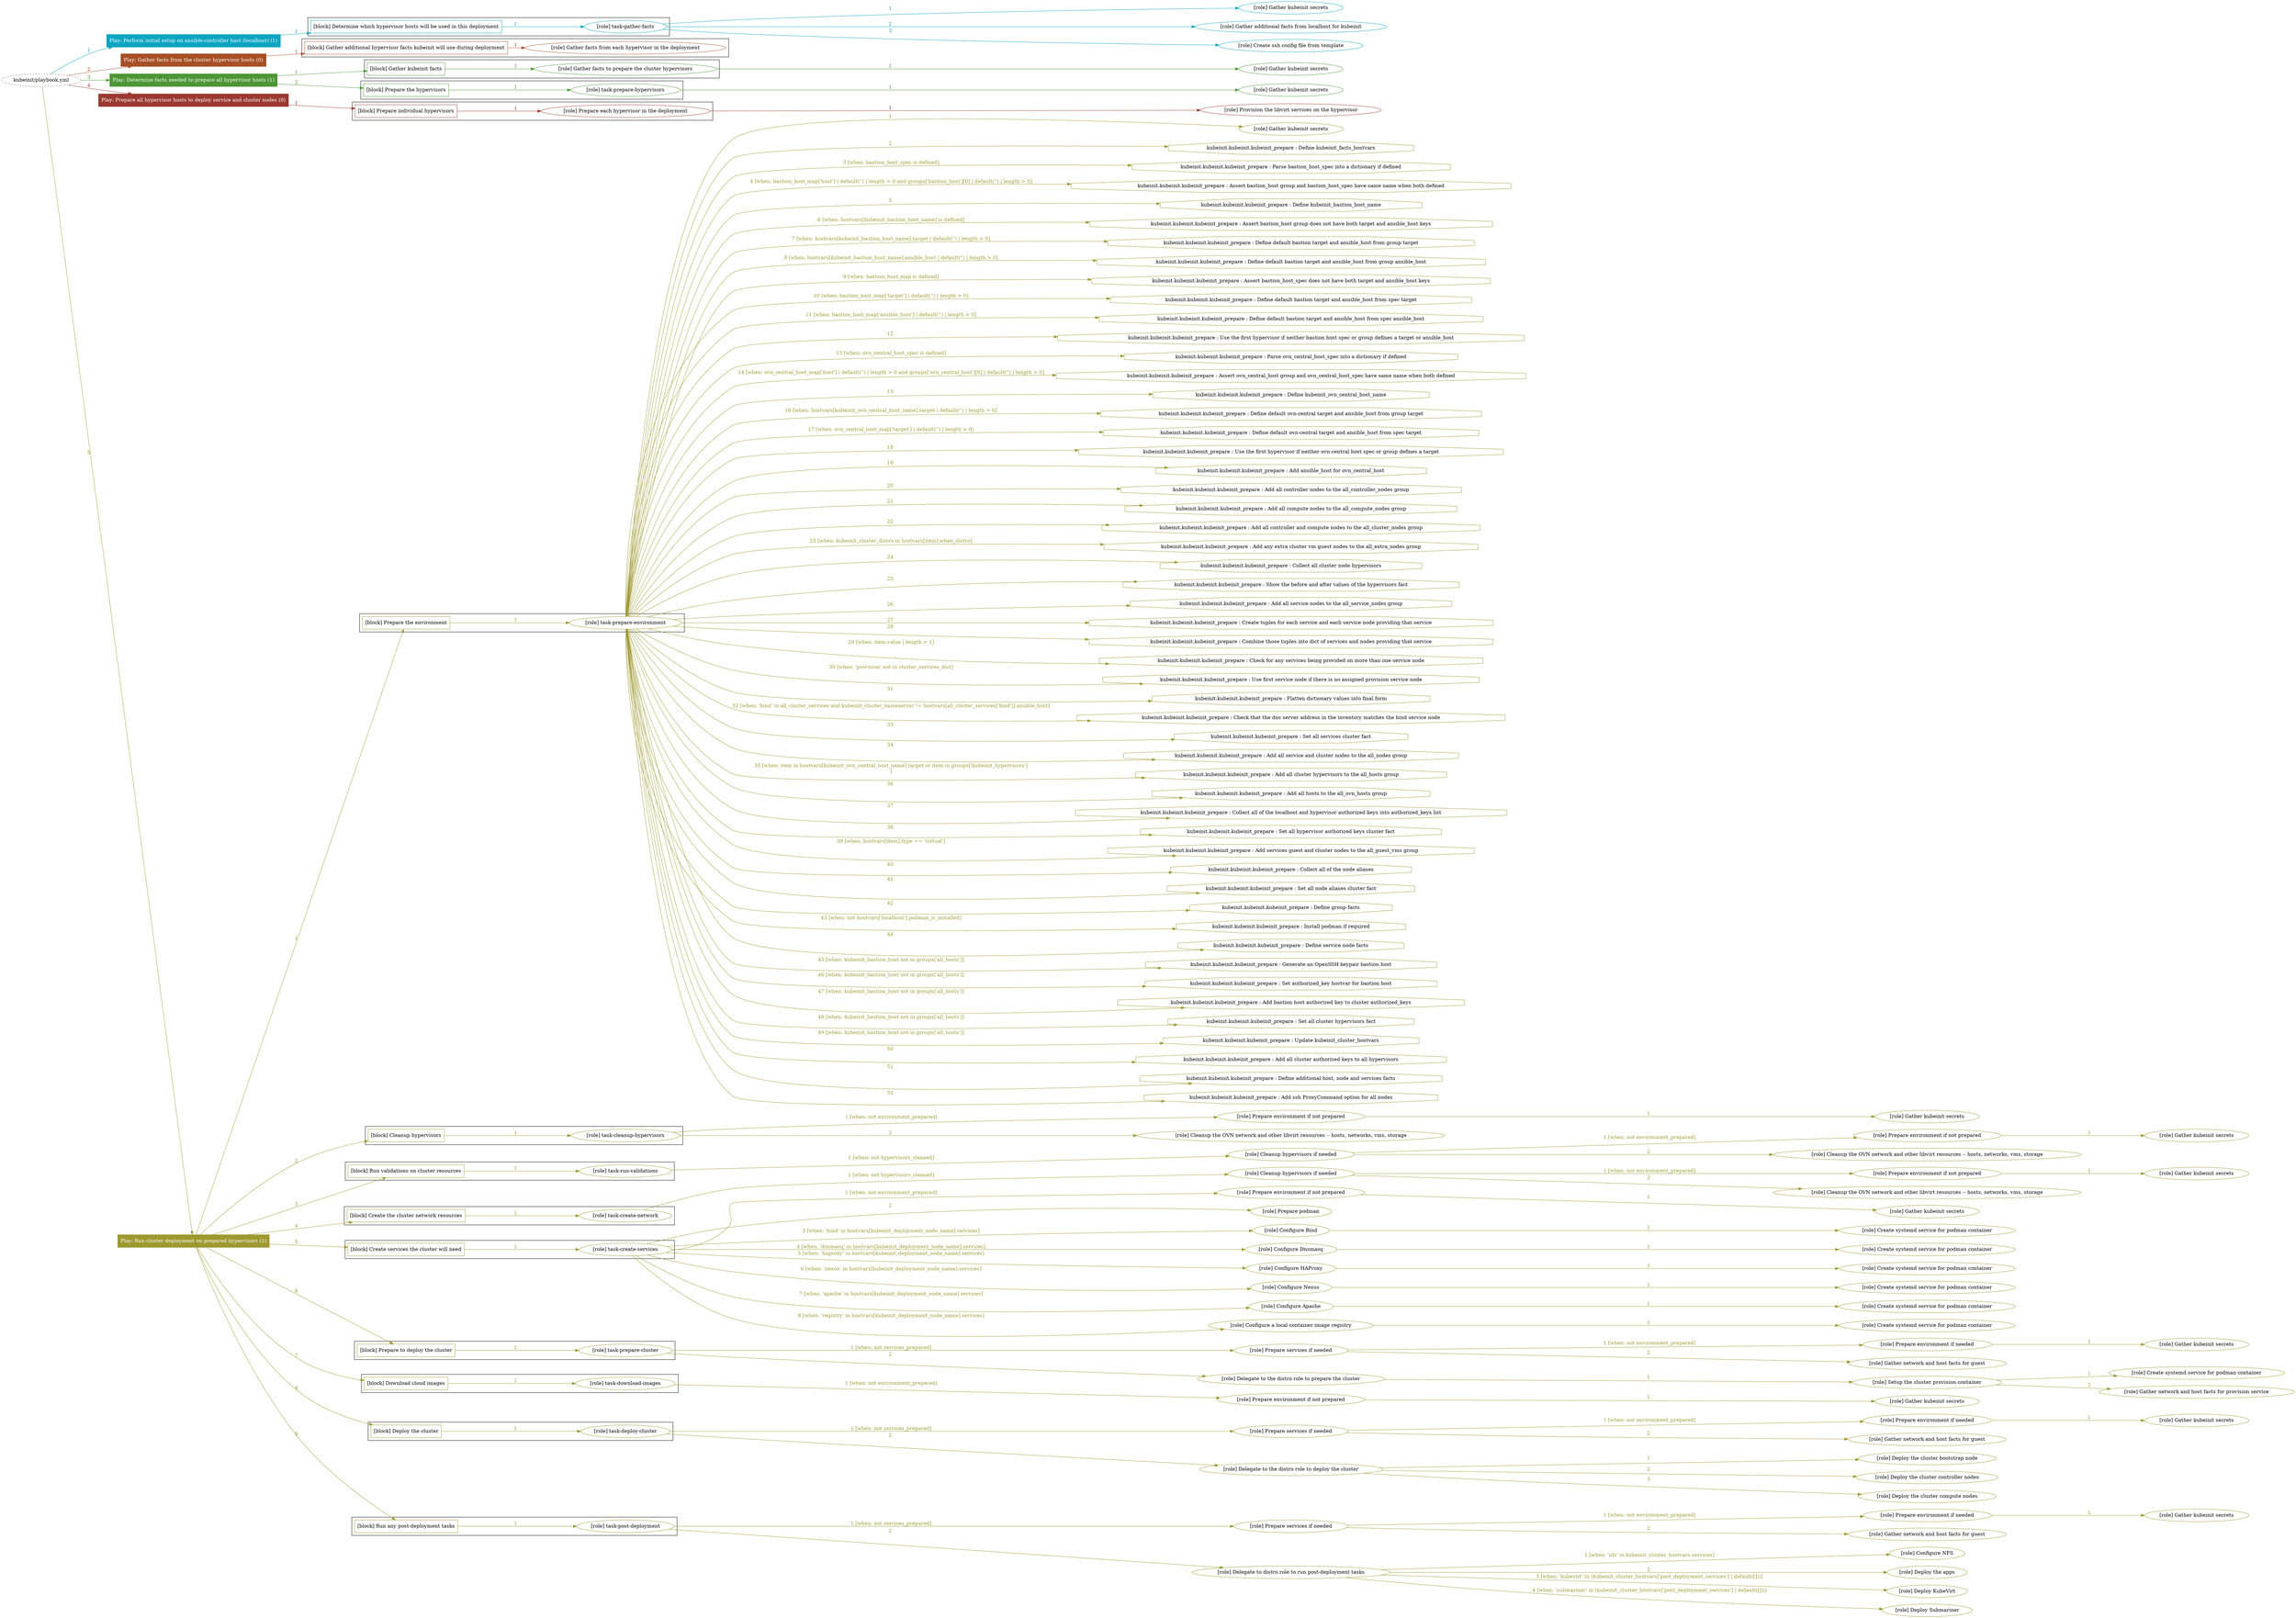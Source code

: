 digraph {
	graph [concentrate=true ordering=in rankdir=LR ratio=fill]
	edge [esep=5 sep=10]
	"kubeinit/playbook.yml" [URL="/home/runner/work/kubeinit/kubeinit/kubeinit/playbook.yml" id=playbook_18b37ee0 style=dotted]
	play_d72a4dee [label="Play: Perform initial setup on ansible-controller host (localhost) (1)" URL="/home/runner/work/kubeinit/kubeinit/kubeinit/playbook.yml" color="#0ba5c1" fontcolor="#ffffff" id=play_d72a4dee shape=box style=filled tooltip=localhost]
	"kubeinit/playbook.yml" -> play_d72a4dee [label="1 " color="#0ba5c1" fontcolor="#0ba5c1" id=edge_2debcb7a labeltooltip="1 " tooltip="1 "]
	subgraph "Gather kubeinit secrets" {
		role_27200151 [label="[role] Gather kubeinit secrets" URL="/home/runner/.ansible/collections/ansible_collections/kubeinit/kubeinit/roles/kubeinit_prepare/tasks/build_hypervisors_group.yml" color="#0ba5c1" id=role_27200151 tooltip="Gather kubeinit secrets"]
	}
	subgraph "Gather additional facts from localhost for kubeinit" {
		role_0993e941 [label="[role] Gather additional facts from localhost for kubeinit" URL="/home/runner/.ansible/collections/ansible_collections/kubeinit/kubeinit/roles/kubeinit_prepare/tasks/build_hypervisors_group.yml" color="#0ba5c1" id=role_0993e941 tooltip="Gather additional facts from localhost for kubeinit"]
	}
	subgraph "Create ssh config file from template" {
		role_4ef604d9 [label="[role] Create ssh config file from template" URL="/home/runner/.ansible/collections/ansible_collections/kubeinit/kubeinit/roles/kubeinit_prepare/tasks/build_hypervisors_group.yml" color="#0ba5c1" id=role_4ef604d9 tooltip="Create ssh config file from template"]
	}
	subgraph "task-gather-facts" {
		role_d657ec3b [label="[role] task-gather-facts" URL="/home/runner/work/kubeinit/kubeinit/kubeinit/playbook.yml" color="#0ba5c1" id=role_d657ec3b tooltip="task-gather-facts"]
		role_d657ec3b -> role_27200151 [label="1 " color="#0ba5c1" fontcolor="#0ba5c1" id=edge_f7d28da9 labeltooltip="1 " tooltip="1 "]
		role_d657ec3b -> role_0993e941 [label="2 " color="#0ba5c1" fontcolor="#0ba5c1" id=edge_41cf2252 labeltooltip="2 " tooltip="2 "]
		role_d657ec3b -> role_4ef604d9 [label="3 " color="#0ba5c1" fontcolor="#0ba5c1" id=edge_0f794606 labeltooltip="3 " tooltip="3 "]
	}
	subgraph "Play: Perform initial setup on ansible-controller host (localhost) (1)" {
		play_d72a4dee -> block_00de45fd [label=1 color="#0ba5c1" fontcolor="#0ba5c1" id=edge_a08ddcdc labeltooltip=1 tooltip=1]
		subgraph cluster_block_00de45fd {
			block_00de45fd [label="[block] Determine which hypervisor hosts will be used in this deployment" URL="/home/runner/work/kubeinit/kubeinit/kubeinit/playbook.yml" color="#0ba5c1" id=block_00de45fd labeltooltip="Determine which hypervisor hosts will be used in this deployment" shape=box tooltip="Determine which hypervisor hosts will be used in this deployment"]
			block_00de45fd -> role_d657ec3b [label="1 " color="#0ba5c1" fontcolor="#0ba5c1" id=edge_b15f0d1e labeltooltip="1 " tooltip="1 "]
		}
	}
	play_234578ab [label="Play: Gather facts from the cluster hypervisor hosts (0)" URL="/home/runner/work/kubeinit/kubeinit/kubeinit/playbook.yml" color="#a74f25" fontcolor="#ffffff" id=play_234578ab shape=box style=filled tooltip="Play: Gather facts from the cluster hypervisor hosts (0)"]
	"kubeinit/playbook.yml" -> play_234578ab [label="2 " color="#a74f25" fontcolor="#a74f25" id=edge_2ba68b27 labeltooltip="2 " tooltip="2 "]
	subgraph "Gather facts from each hypervisor in the deployment" {
		role_10b00e70 [label="[role] Gather facts from each hypervisor in the deployment" URL="/home/runner/work/kubeinit/kubeinit/kubeinit/playbook.yml" color="#a74f25" id=role_10b00e70 tooltip="Gather facts from each hypervisor in the deployment"]
	}
	subgraph "Play: Gather facts from the cluster hypervisor hosts (0)" {
		play_234578ab -> block_336487ec [label=1 color="#a74f25" fontcolor="#a74f25" id=edge_9fd4ac2b labeltooltip=1 tooltip=1]
		subgraph cluster_block_336487ec {
			block_336487ec [label="[block] Gather additional hypervisor facts kubeinit will use during deployment" URL="/home/runner/work/kubeinit/kubeinit/kubeinit/playbook.yml" color="#a74f25" id=block_336487ec labeltooltip="Gather additional hypervisor facts kubeinit will use during deployment" shape=box tooltip="Gather additional hypervisor facts kubeinit will use during deployment"]
			block_336487ec -> role_10b00e70 [label="1 " color="#a74f25" fontcolor="#a74f25" id=edge_4bd6704e labeltooltip="1 " tooltip="1 "]
		}
	}
	play_3a00303e [label="Play: Determine facts needed to prepare all hypervisor hosts (1)" URL="/home/runner/work/kubeinit/kubeinit/kubeinit/playbook.yml" color="#4c9636" fontcolor="#ffffff" id=play_3a00303e shape=box style=filled tooltip=localhost]
	"kubeinit/playbook.yml" -> play_3a00303e [label="3 " color="#4c9636" fontcolor="#4c9636" id=edge_1a943faa labeltooltip="3 " tooltip="3 "]
	subgraph "Gather kubeinit secrets" {
		role_ed645e46 [label="[role] Gather kubeinit secrets" URL="/home/runner/.ansible/collections/ansible_collections/kubeinit/kubeinit/roles/kubeinit_prepare/tasks/gather_kubeinit_facts.yml" color="#4c9636" id=role_ed645e46 tooltip="Gather kubeinit secrets"]
	}
	subgraph "Gather facts to prepare the cluster hypervisors" {
		role_0e5f4a61 [label="[role] Gather facts to prepare the cluster hypervisors" URL="/home/runner/work/kubeinit/kubeinit/kubeinit/playbook.yml" color="#4c9636" id=role_0e5f4a61 tooltip="Gather facts to prepare the cluster hypervisors"]
		role_0e5f4a61 -> role_ed645e46 [label="1 " color="#4c9636" fontcolor="#4c9636" id=edge_aebe38a8 labeltooltip="1 " tooltip="1 "]
	}
	subgraph "Gather kubeinit secrets" {
		role_4c1f18fa [label="[role] Gather kubeinit secrets" URL="/home/runner/.ansible/collections/ansible_collections/kubeinit/kubeinit/roles/kubeinit_prepare/tasks/gather_kubeinit_facts.yml" color="#4c9636" id=role_4c1f18fa tooltip="Gather kubeinit secrets"]
	}
	subgraph "task-prepare-hypervisors" {
		role_613b179d [label="[role] task-prepare-hypervisors" URL="/home/runner/work/kubeinit/kubeinit/kubeinit/playbook.yml" color="#4c9636" id=role_613b179d tooltip="task-prepare-hypervisors"]
		role_613b179d -> role_4c1f18fa [label="1 " color="#4c9636" fontcolor="#4c9636" id=edge_5552b6ae labeltooltip="1 " tooltip="1 "]
	}
	subgraph "Play: Determine facts needed to prepare all hypervisor hosts (1)" {
		play_3a00303e -> block_6d1b06ad [label=1 color="#4c9636" fontcolor="#4c9636" id=edge_bd3f8143 labeltooltip=1 tooltip=1]
		subgraph cluster_block_6d1b06ad {
			block_6d1b06ad [label="[block] Gather kubeinit facts" URL="/home/runner/work/kubeinit/kubeinit/kubeinit/playbook.yml" color="#4c9636" id=block_6d1b06ad labeltooltip="Gather kubeinit facts" shape=box tooltip="Gather kubeinit facts"]
			block_6d1b06ad -> role_0e5f4a61 [label="1 " color="#4c9636" fontcolor="#4c9636" id=edge_01eaf656 labeltooltip="1 " tooltip="1 "]
		}
		play_3a00303e -> block_8ca482dd [label=2 color="#4c9636" fontcolor="#4c9636" id=edge_35d18d52 labeltooltip=2 tooltip=2]
		subgraph cluster_block_8ca482dd {
			block_8ca482dd [label="[block] Prepare the hypervisors" URL="/home/runner/work/kubeinit/kubeinit/kubeinit/playbook.yml" color="#4c9636" id=block_8ca482dd labeltooltip="Prepare the hypervisors" shape=box tooltip="Prepare the hypervisors"]
			block_8ca482dd -> role_613b179d [label="1 " color="#4c9636" fontcolor="#4c9636" id=edge_b977e57c labeltooltip="1 " tooltip="1 "]
		}
	}
	play_0b5eb218 [label="Play: Prepare all hypervisor hosts to deploy service and cluster nodes (0)" URL="/home/runner/work/kubeinit/kubeinit/kubeinit/playbook.yml" color="#9b3931" fontcolor="#ffffff" id=play_0b5eb218 shape=box style=filled tooltip="Play: Prepare all hypervisor hosts to deploy service and cluster nodes (0)"]
	"kubeinit/playbook.yml" -> play_0b5eb218 [label="4 " color="#9b3931" fontcolor="#9b3931" id=edge_621188f1 labeltooltip="4 " tooltip="4 "]
	subgraph "Provision the libvirt services on the hypervisor" {
		role_44fe7527 [label="[role] Provision the libvirt services on the hypervisor" URL="/home/runner/.ansible/collections/ansible_collections/kubeinit/kubeinit/roles/kubeinit_prepare/tasks/prepare_hypervisor.yml" color="#9b3931" id=role_44fe7527 tooltip="Provision the libvirt services on the hypervisor"]
	}
	subgraph "Prepare each hypervisor in the deployment" {
		role_46e828b0 [label="[role] Prepare each hypervisor in the deployment" URL="/home/runner/work/kubeinit/kubeinit/kubeinit/playbook.yml" color="#9b3931" id=role_46e828b0 tooltip="Prepare each hypervisor in the deployment"]
		role_46e828b0 -> role_44fe7527 [label="1 " color="#9b3931" fontcolor="#9b3931" id=edge_351f84c3 labeltooltip="1 " tooltip="1 "]
	}
	subgraph "Play: Prepare all hypervisor hosts to deploy service and cluster nodes (0)" {
		play_0b5eb218 -> block_f629f5f5 [label=1 color="#9b3931" fontcolor="#9b3931" id=edge_d016a05b labeltooltip=1 tooltip=1]
		subgraph cluster_block_f629f5f5 {
			block_f629f5f5 [label="[block] Prepare individual hypervisors" URL="/home/runner/work/kubeinit/kubeinit/kubeinit/playbook.yml" color="#9b3931" id=block_f629f5f5 labeltooltip="Prepare individual hypervisors" shape=box tooltip="Prepare individual hypervisors"]
			block_f629f5f5 -> role_46e828b0 [label="1 " color="#9b3931" fontcolor="#9b3931" id=edge_557d998a labeltooltip="1 " tooltip="1 "]
		}
	}
	play_17b18d2f [label="Play: Run cluster deployment on prepared hypervisors (1)" URL="/home/runner/work/kubeinit/kubeinit/kubeinit/playbook.yml" color="#9d992f" fontcolor="#ffffff" id=play_17b18d2f shape=box style=filled tooltip=localhost]
	"kubeinit/playbook.yml" -> play_17b18d2f [label="5 " color="#9d992f" fontcolor="#9d992f" id=edge_77ac1adb labeltooltip="5 " tooltip="5 "]
	subgraph "Gather kubeinit secrets" {
		role_198689e5 [label="[role] Gather kubeinit secrets" URL="/home/runner/.ansible/collections/ansible_collections/kubeinit/kubeinit/roles/kubeinit_prepare/tasks/gather_kubeinit_facts.yml" color="#9d992f" id=role_198689e5 tooltip="Gather kubeinit secrets"]
	}
	subgraph "task-prepare-environment" {
		role_302e4709 [label="[role] task-prepare-environment" URL="/home/runner/work/kubeinit/kubeinit/kubeinit/playbook.yml" color="#9d992f" id=role_302e4709 tooltip="task-prepare-environment"]
		role_302e4709 -> role_198689e5 [label="1 " color="#9d992f" fontcolor="#9d992f" id=edge_6bacdaa0 labeltooltip="1 " tooltip="1 "]
		task_5123c299 [label="kubeinit.kubeinit.kubeinit_prepare : Define kubeinit_facts_hostvars" URL="/home/runner/.ansible/collections/ansible_collections/kubeinit/kubeinit/roles/kubeinit_prepare/tasks/main.yml" color="#9d992f" id=task_5123c299 shape=octagon tooltip="kubeinit.kubeinit.kubeinit_prepare : Define kubeinit_facts_hostvars"]
		role_302e4709 -> task_5123c299 [label="2 " color="#9d992f" fontcolor="#9d992f" id=edge_06f66ea7 labeltooltip="2 " tooltip="2 "]
		task_9d09ffc5 [label="kubeinit.kubeinit.kubeinit_prepare : Parse bastion_host_spec into a dictionary if defined" URL="/home/runner/.ansible/collections/ansible_collections/kubeinit/kubeinit/roles/kubeinit_prepare/tasks/main.yml" color="#9d992f" id=task_9d09ffc5 shape=octagon tooltip="kubeinit.kubeinit.kubeinit_prepare : Parse bastion_host_spec into a dictionary if defined"]
		role_302e4709 -> task_9d09ffc5 [label="3 [when: bastion_host_spec is defined]" color="#9d992f" fontcolor="#9d992f" id=edge_19abb151 labeltooltip="3 [when: bastion_host_spec is defined]" tooltip="3 [when: bastion_host_spec is defined]"]
		task_2f10f27e [label="kubeinit.kubeinit.kubeinit_prepare : Assert bastion_host group and bastion_host_spec have same name when both defined" URL="/home/runner/.ansible/collections/ansible_collections/kubeinit/kubeinit/roles/kubeinit_prepare/tasks/main.yml" color="#9d992f" id=task_2f10f27e shape=octagon tooltip="kubeinit.kubeinit.kubeinit_prepare : Assert bastion_host group and bastion_host_spec have same name when both defined"]
		role_302e4709 -> task_2f10f27e [label="4 [when: bastion_host_map['host'] | default('') | length > 0 and groups['bastion_host'][0] | default('') | length > 0]" color="#9d992f" fontcolor="#9d992f" id=edge_afff3098 labeltooltip="4 [when: bastion_host_map['host'] | default('') | length > 0 and groups['bastion_host'][0] | default('') | length > 0]" tooltip="4 [when: bastion_host_map['host'] | default('') | length > 0 and groups['bastion_host'][0] | default('') | length > 0]"]
		task_df6dd3d4 [label="kubeinit.kubeinit.kubeinit_prepare : Define kubeinit_bastion_host_name" URL="/home/runner/.ansible/collections/ansible_collections/kubeinit/kubeinit/roles/kubeinit_prepare/tasks/main.yml" color="#9d992f" id=task_df6dd3d4 shape=octagon tooltip="kubeinit.kubeinit.kubeinit_prepare : Define kubeinit_bastion_host_name"]
		role_302e4709 -> task_df6dd3d4 [label="5 " color="#9d992f" fontcolor="#9d992f" id=edge_d1ccbe47 labeltooltip="5 " tooltip="5 "]
		task_627d6302 [label="kubeinit.kubeinit.kubeinit_prepare : Assert bastion_host group does not have both target and ansible_host keys" URL="/home/runner/.ansible/collections/ansible_collections/kubeinit/kubeinit/roles/kubeinit_prepare/tasks/main.yml" color="#9d992f" id=task_627d6302 shape=octagon tooltip="kubeinit.kubeinit.kubeinit_prepare : Assert bastion_host group does not have both target and ansible_host keys"]
		role_302e4709 -> task_627d6302 [label="6 [when: hostvars[kubeinit_bastion_host_name] is defined]" color="#9d992f" fontcolor="#9d992f" id=edge_efd50ba5 labeltooltip="6 [when: hostvars[kubeinit_bastion_host_name] is defined]" tooltip="6 [when: hostvars[kubeinit_bastion_host_name] is defined]"]
		task_3490e044 [label="kubeinit.kubeinit.kubeinit_prepare : Define default bastion target and ansible_host from group target" URL="/home/runner/.ansible/collections/ansible_collections/kubeinit/kubeinit/roles/kubeinit_prepare/tasks/main.yml" color="#9d992f" id=task_3490e044 shape=octagon tooltip="kubeinit.kubeinit.kubeinit_prepare : Define default bastion target and ansible_host from group target"]
		role_302e4709 -> task_3490e044 [label="7 [when: hostvars[kubeinit_bastion_host_name].target | default('') | length > 0]" color="#9d992f" fontcolor="#9d992f" id=edge_a21ace84 labeltooltip="7 [when: hostvars[kubeinit_bastion_host_name].target | default('') | length > 0]" tooltip="7 [when: hostvars[kubeinit_bastion_host_name].target | default('') | length > 0]"]
		task_43e3ad4b [label="kubeinit.kubeinit.kubeinit_prepare : Define default bastion target and ansible_host from group ansible_host" URL="/home/runner/.ansible/collections/ansible_collections/kubeinit/kubeinit/roles/kubeinit_prepare/tasks/main.yml" color="#9d992f" id=task_43e3ad4b shape=octagon tooltip="kubeinit.kubeinit.kubeinit_prepare : Define default bastion target and ansible_host from group ansible_host"]
		role_302e4709 -> task_43e3ad4b [label="8 [when: hostvars[kubeinit_bastion_host_name].ansible_host | default('') | length > 0]" color="#9d992f" fontcolor="#9d992f" id=edge_876892f6 labeltooltip="8 [when: hostvars[kubeinit_bastion_host_name].ansible_host | default('') | length > 0]" tooltip="8 [when: hostvars[kubeinit_bastion_host_name].ansible_host | default('') | length > 0]"]
		task_cb2513a1 [label="kubeinit.kubeinit.kubeinit_prepare : Assert bastion_host_spec does not have both target and ansible_host keys" URL="/home/runner/.ansible/collections/ansible_collections/kubeinit/kubeinit/roles/kubeinit_prepare/tasks/main.yml" color="#9d992f" id=task_cb2513a1 shape=octagon tooltip="kubeinit.kubeinit.kubeinit_prepare : Assert bastion_host_spec does not have both target and ansible_host keys"]
		role_302e4709 -> task_cb2513a1 [label="9 [when: bastion_host_map is defined]" color="#9d992f" fontcolor="#9d992f" id=edge_ccba0227 labeltooltip="9 [when: bastion_host_map is defined]" tooltip="9 [when: bastion_host_map is defined]"]
		task_8c05b4cf [label="kubeinit.kubeinit.kubeinit_prepare : Define default bastion target and ansible_host from spec target" URL="/home/runner/.ansible/collections/ansible_collections/kubeinit/kubeinit/roles/kubeinit_prepare/tasks/main.yml" color="#9d992f" id=task_8c05b4cf shape=octagon tooltip="kubeinit.kubeinit.kubeinit_prepare : Define default bastion target and ansible_host from spec target"]
		role_302e4709 -> task_8c05b4cf [label="10 [when: bastion_host_map['target'] | default('') | length > 0]" color="#9d992f" fontcolor="#9d992f" id=edge_f0413267 labeltooltip="10 [when: bastion_host_map['target'] | default('') | length > 0]" tooltip="10 [when: bastion_host_map['target'] | default('') | length > 0]"]
		task_4c59a47f [label="kubeinit.kubeinit.kubeinit_prepare : Define default bastion target and ansible_host from spec ansible_host" URL="/home/runner/.ansible/collections/ansible_collections/kubeinit/kubeinit/roles/kubeinit_prepare/tasks/main.yml" color="#9d992f" id=task_4c59a47f shape=octagon tooltip="kubeinit.kubeinit.kubeinit_prepare : Define default bastion target and ansible_host from spec ansible_host"]
		role_302e4709 -> task_4c59a47f [label="11 [when: bastion_host_map['ansible_host'] | default('') | length > 0]" color="#9d992f" fontcolor="#9d992f" id=edge_82c2bf12 labeltooltip="11 [when: bastion_host_map['ansible_host'] | default('') | length > 0]" tooltip="11 [when: bastion_host_map['ansible_host'] | default('') | length > 0]"]
		task_127485ed [label="kubeinit.kubeinit.kubeinit_prepare : Use the first hypervisor if neither bastion host spec or group defines a target or ansible_host" URL="/home/runner/.ansible/collections/ansible_collections/kubeinit/kubeinit/roles/kubeinit_prepare/tasks/main.yml" color="#9d992f" id=task_127485ed shape=octagon tooltip="kubeinit.kubeinit.kubeinit_prepare : Use the first hypervisor if neither bastion host spec or group defines a target or ansible_host"]
		role_302e4709 -> task_127485ed [label="12 " color="#9d992f" fontcolor="#9d992f" id=edge_19aa5328 labeltooltip="12 " tooltip="12 "]
		task_52c44d7d [label="kubeinit.kubeinit.kubeinit_prepare : Parse ovn_central_host_spec into a dictionary if defined" URL="/home/runner/.ansible/collections/ansible_collections/kubeinit/kubeinit/roles/kubeinit_prepare/tasks/main.yml" color="#9d992f" id=task_52c44d7d shape=octagon tooltip="kubeinit.kubeinit.kubeinit_prepare : Parse ovn_central_host_spec into a dictionary if defined"]
		role_302e4709 -> task_52c44d7d [label="13 [when: ovn_central_host_spec is defined]" color="#9d992f" fontcolor="#9d992f" id=edge_a36c624a labeltooltip="13 [when: ovn_central_host_spec is defined]" tooltip="13 [when: ovn_central_host_spec is defined]"]
		task_6b7fb60a [label="kubeinit.kubeinit.kubeinit_prepare : Assert ovn_central_host group and ovn_central_host_spec have same name when both defined" URL="/home/runner/.ansible/collections/ansible_collections/kubeinit/kubeinit/roles/kubeinit_prepare/tasks/main.yml" color="#9d992f" id=task_6b7fb60a shape=octagon tooltip="kubeinit.kubeinit.kubeinit_prepare : Assert ovn_central_host group and ovn_central_host_spec have same name when both defined"]
		role_302e4709 -> task_6b7fb60a [label="14 [when: ovn_central_host_map['host'] | default('') | length > 0 and groups['ovn_central_host'][0] | default('') | length > 0]" color="#9d992f" fontcolor="#9d992f" id=edge_66f15482 labeltooltip="14 [when: ovn_central_host_map['host'] | default('') | length > 0 and groups['ovn_central_host'][0] | default('') | length > 0]" tooltip="14 [when: ovn_central_host_map['host'] | default('') | length > 0 and groups['ovn_central_host'][0] | default('') | length > 0]"]
		task_8d730f65 [label="kubeinit.kubeinit.kubeinit_prepare : Define kubeinit_ovn_central_host_name" URL="/home/runner/.ansible/collections/ansible_collections/kubeinit/kubeinit/roles/kubeinit_prepare/tasks/main.yml" color="#9d992f" id=task_8d730f65 shape=octagon tooltip="kubeinit.kubeinit.kubeinit_prepare : Define kubeinit_ovn_central_host_name"]
		role_302e4709 -> task_8d730f65 [label="15 " color="#9d992f" fontcolor="#9d992f" id=edge_1358d64a labeltooltip="15 " tooltip="15 "]
		task_d168f109 [label="kubeinit.kubeinit.kubeinit_prepare : Define default ovn-central target and ansible_host from group target" URL="/home/runner/.ansible/collections/ansible_collections/kubeinit/kubeinit/roles/kubeinit_prepare/tasks/main.yml" color="#9d992f" id=task_d168f109 shape=octagon tooltip="kubeinit.kubeinit.kubeinit_prepare : Define default ovn-central target and ansible_host from group target"]
		role_302e4709 -> task_d168f109 [label="16 [when: hostvars[kubeinit_ovn_central_host_name].target | default('') | length > 0]" color="#9d992f" fontcolor="#9d992f" id=edge_b0f48005 labeltooltip="16 [when: hostvars[kubeinit_ovn_central_host_name].target | default('') | length > 0]" tooltip="16 [when: hostvars[kubeinit_ovn_central_host_name].target | default('') | length > 0]"]
		task_8a66e0b4 [label="kubeinit.kubeinit.kubeinit_prepare : Define default ovn-central target and ansible_host from spec target" URL="/home/runner/.ansible/collections/ansible_collections/kubeinit/kubeinit/roles/kubeinit_prepare/tasks/main.yml" color="#9d992f" id=task_8a66e0b4 shape=octagon tooltip="kubeinit.kubeinit.kubeinit_prepare : Define default ovn-central target and ansible_host from spec target"]
		role_302e4709 -> task_8a66e0b4 [label="17 [when: ovn_central_host_map['target'] | default('') | length > 0]" color="#9d992f" fontcolor="#9d992f" id=edge_a3e94747 labeltooltip="17 [when: ovn_central_host_map['target'] | default('') | length > 0]" tooltip="17 [when: ovn_central_host_map['target'] | default('') | length > 0]"]
		task_610bcdba [label="kubeinit.kubeinit.kubeinit_prepare : Use the first hypervisor if neither ovn-central host spec or group defines a target" URL="/home/runner/.ansible/collections/ansible_collections/kubeinit/kubeinit/roles/kubeinit_prepare/tasks/main.yml" color="#9d992f" id=task_610bcdba shape=octagon tooltip="kubeinit.kubeinit.kubeinit_prepare : Use the first hypervisor if neither ovn-central host spec or group defines a target"]
		role_302e4709 -> task_610bcdba [label="18 " color="#9d992f" fontcolor="#9d992f" id=edge_abeb7889 labeltooltip="18 " tooltip="18 "]
		task_7ab1b39e [label="kubeinit.kubeinit.kubeinit_prepare : Add ansible_host for ovn_central_host" URL="/home/runner/.ansible/collections/ansible_collections/kubeinit/kubeinit/roles/kubeinit_prepare/tasks/main.yml" color="#9d992f" id=task_7ab1b39e shape=octagon tooltip="kubeinit.kubeinit.kubeinit_prepare : Add ansible_host for ovn_central_host"]
		role_302e4709 -> task_7ab1b39e [label="19 " color="#9d992f" fontcolor="#9d992f" id=edge_45251dbd labeltooltip="19 " tooltip="19 "]
		task_1721fcb5 [label="kubeinit.kubeinit.kubeinit_prepare : Add all controller nodes to the all_controller_nodes group" URL="/home/runner/.ansible/collections/ansible_collections/kubeinit/kubeinit/roles/kubeinit_prepare/tasks/prepare_groups.yml" color="#9d992f" id=task_1721fcb5 shape=octagon tooltip="kubeinit.kubeinit.kubeinit_prepare : Add all controller nodes to the all_controller_nodes group"]
		role_302e4709 -> task_1721fcb5 [label="20 " color="#9d992f" fontcolor="#9d992f" id=edge_1363da80 labeltooltip="20 " tooltip="20 "]
		task_680a0c5f [label="kubeinit.kubeinit.kubeinit_prepare : Add all compute nodes to the all_compute_nodes group" URL="/home/runner/.ansible/collections/ansible_collections/kubeinit/kubeinit/roles/kubeinit_prepare/tasks/prepare_groups.yml" color="#9d992f" id=task_680a0c5f shape=octagon tooltip="kubeinit.kubeinit.kubeinit_prepare : Add all compute nodes to the all_compute_nodes group"]
		role_302e4709 -> task_680a0c5f [label="21 " color="#9d992f" fontcolor="#9d992f" id=edge_e50650ce labeltooltip="21 " tooltip="21 "]
		task_2af83cfe [label="kubeinit.kubeinit.kubeinit_prepare : Add all controller and compute nodes to the all_cluster_nodes group" URL="/home/runner/.ansible/collections/ansible_collections/kubeinit/kubeinit/roles/kubeinit_prepare/tasks/prepare_groups.yml" color="#9d992f" id=task_2af83cfe shape=octagon tooltip="kubeinit.kubeinit.kubeinit_prepare : Add all controller and compute nodes to the all_cluster_nodes group"]
		role_302e4709 -> task_2af83cfe [label="22 " color="#9d992f" fontcolor="#9d992f" id=edge_4ffe3a0c labeltooltip="22 " tooltip="22 "]
		task_3ab40873 [label="kubeinit.kubeinit.kubeinit_prepare : Add any extra cluster vm guest nodes to the all_extra_nodes group" URL="/home/runner/.ansible/collections/ansible_collections/kubeinit/kubeinit/roles/kubeinit_prepare/tasks/prepare_groups.yml" color="#9d992f" id=task_3ab40873 shape=octagon tooltip="kubeinit.kubeinit.kubeinit_prepare : Add any extra cluster vm guest nodes to the all_extra_nodes group"]
		role_302e4709 -> task_3ab40873 [label="23 [when: kubeinit_cluster_distro in hostvars[item].when_distro]" color="#9d992f" fontcolor="#9d992f" id=edge_bc67e6f9 labeltooltip="23 [when: kubeinit_cluster_distro in hostvars[item].when_distro]" tooltip="23 [when: kubeinit_cluster_distro in hostvars[item].when_distro]"]
		task_61aee4bc [label="kubeinit.kubeinit.kubeinit_prepare : Collect all cluster node hypervisors" URL="/home/runner/.ansible/collections/ansible_collections/kubeinit/kubeinit/roles/kubeinit_prepare/tasks/prepare_groups.yml" color="#9d992f" id=task_61aee4bc shape=octagon tooltip="kubeinit.kubeinit.kubeinit_prepare : Collect all cluster node hypervisors"]
		role_302e4709 -> task_61aee4bc [label="24 " color="#9d992f" fontcolor="#9d992f" id=edge_652815c4 labeltooltip="24 " tooltip="24 "]
		task_b7836d68 [label="kubeinit.kubeinit.kubeinit_prepare : Show the before and after values of the hypervisors fact" URL="/home/runner/.ansible/collections/ansible_collections/kubeinit/kubeinit/roles/kubeinit_prepare/tasks/prepare_groups.yml" color="#9d992f" id=task_b7836d68 shape=octagon tooltip="kubeinit.kubeinit.kubeinit_prepare : Show the before and after values of the hypervisors fact"]
		role_302e4709 -> task_b7836d68 [label="25 " color="#9d992f" fontcolor="#9d992f" id=edge_56147502 labeltooltip="25 " tooltip="25 "]
		task_b919ad8c [label="kubeinit.kubeinit.kubeinit_prepare : Add all service nodes to the all_service_nodes group" URL="/home/runner/.ansible/collections/ansible_collections/kubeinit/kubeinit/roles/kubeinit_prepare/tasks/prepare_groups.yml" color="#9d992f" id=task_b919ad8c shape=octagon tooltip="kubeinit.kubeinit.kubeinit_prepare : Add all service nodes to the all_service_nodes group"]
		role_302e4709 -> task_b919ad8c [label="26 " color="#9d992f" fontcolor="#9d992f" id=edge_be9637a7 labeltooltip="26 " tooltip="26 "]
		task_d3c97d7d [label="kubeinit.kubeinit.kubeinit_prepare : Create tuples for each service and each service node providing that service" URL="/home/runner/.ansible/collections/ansible_collections/kubeinit/kubeinit/roles/kubeinit_prepare/tasks/prepare_groups.yml" color="#9d992f" id=task_d3c97d7d shape=octagon tooltip="kubeinit.kubeinit.kubeinit_prepare : Create tuples for each service and each service node providing that service"]
		role_302e4709 -> task_d3c97d7d [label="27 " color="#9d992f" fontcolor="#9d992f" id=edge_a5a95456 labeltooltip="27 " tooltip="27 "]
		task_659a163e [label="kubeinit.kubeinit.kubeinit_prepare : Combine those tuples into dict of services and nodes providing that service" URL="/home/runner/.ansible/collections/ansible_collections/kubeinit/kubeinit/roles/kubeinit_prepare/tasks/prepare_groups.yml" color="#9d992f" id=task_659a163e shape=octagon tooltip="kubeinit.kubeinit.kubeinit_prepare : Combine those tuples into dict of services and nodes providing that service"]
		role_302e4709 -> task_659a163e [label="28 " color="#9d992f" fontcolor="#9d992f" id=edge_a4c0c7fa labeltooltip="28 " tooltip="28 "]
		task_665267f4 [label="kubeinit.kubeinit.kubeinit_prepare : Check for any services being provided on more than one service node" URL="/home/runner/.ansible/collections/ansible_collections/kubeinit/kubeinit/roles/kubeinit_prepare/tasks/prepare_groups.yml" color="#9d992f" id=task_665267f4 shape=octagon tooltip="kubeinit.kubeinit.kubeinit_prepare : Check for any services being provided on more than one service node"]
		role_302e4709 -> task_665267f4 [label="29 [when: item.value | length > 1]" color="#9d992f" fontcolor="#9d992f" id=edge_0618d7bd labeltooltip="29 [when: item.value | length > 1]" tooltip="29 [when: item.value | length > 1]"]
		task_2bd2af1c [label="kubeinit.kubeinit.kubeinit_prepare : Use first service node if there is no assigned provision service node" URL="/home/runner/.ansible/collections/ansible_collections/kubeinit/kubeinit/roles/kubeinit_prepare/tasks/prepare_groups.yml" color="#9d992f" id=task_2bd2af1c shape=octagon tooltip="kubeinit.kubeinit.kubeinit_prepare : Use first service node if there is no assigned provision service node"]
		role_302e4709 -> task_2bd2af1c [label="30 [when: 'provision' not in cluster_services_dict]" color="#9d992f" fontcolor="#9d992f" id=edge_a74ebdb3 labeltooltip="30 [when: 'provision' not in cluster_services_dict]" tooltip="30 [when: 'provision' not in cluster_services_dict]"]
		task_2d3bb75e [label="kubeinit.kubeinit.kubeinit_prepare : Flatten dictionary values into final form" URL="/home/runner/.ansible/collections/ansible_collections/kubeinit/kubeinit/roles/kubeinit_prepare/tasks/prepare_groups.yml" color="#9d992f" id=task_2d3bb75e shape=octagon tooltip="kubeinit.kubeinit.kubeinit_prepare : Flatten dictionary values into final form"]
		role_302e4709 -> task_2d3bb75e [label="31 " color="#9d992f" fontcolor="#9d992f" id=edge_702cbe52 labeltooltip="31 " tooltip="31 "]
		task_0644d1ba [label="kubeinit.kubeinit.kubeinit_prepare : Check that the dns server address in the inventory matches the bind service node" URL="/home/runner/.ansible/collections/ansible_collections/kubeinit/kubeinit/roles/kubeinit_prepare/tasks/prepare_groups.yml" color="#9d992f" id=task_0644d1ba shape=octagon tooltip="kubeinit.kubeinit.kubeinit_prepare : Check that the dns server address in the inventory matches the bind service node"]
		role_302e4709 -> task_0644d1ba [label="32 [when: 'bind' in all_cluster_services and kubeinit_cluster_nameserver != hostvars[all_cluster_services['bind']].ansible_host]" color="#9d992f" fontcolor="#9d992f" id=edge_5a22f55a labeltooltip="32 [when: 'bind' in all_cluster_services and kubeinit_cluster_nameserver != hostvars[all_cluster_services['bind']].ansible_host]" tooltip="32 [when: 'bind' in all_cluster_services and kubeinit_cluster_nameserver != hostvars[all_cluster_services['bind']].ansible_host]"]
		task_ed98beca [label="kubeinit.kubeinit.kubeinit_prepare : Set all services cluster fact" URL="/home/runner/.ansible/collections/ansible_collections/kubeinit/kubeinit/roles/kubeinit_prepare/tasks/prepare_groups.yml" color="#9d992f" id=task_ed98beca shape=octagon tooltip="kubeinit.kubeinit.kubeinit_prepare : Set all services cluster fact"]
		role_302e4709 -> task_ed98beca [label="33 " color="#9d992f" fontcolor="#9d992f" id=edge_7ce055fe labeltooltip="33 " tooltip="33 "]
		task_b37b260e [label="kubeinit.kubeinit.kubeinit_prepare : Add all service and cluster nodes to the all_nodes group" URL="/home/runner/.ansible/collections/ansible_collections/kubeinit/kubeinit/roles/kubeinit_prepare/tasks/prepare_groups.yml" color="#9d992f" id=task_b37b260e shape=octagon tooltip="kubeinit.kubeinit.kubeinit_prepare : Add all service and cluster nodes to the all_nodes group"]
		role_302e4709 -> task_b37b260e [label="34 " color="#9d992f" fontcolor="#9d992f" id=edge_28fced70 labeltooltip="34 " tooltip="34 "]
		task_3c5005a4 [label="kubeinit.kubeinit.kubeinit_prepare : Add all cluster hypervisors to the all_hosts group" URL="/home/runner/.ansible/collections/ansible_collections/kubeinit/kubeinit/roles/kubeinit_prepare/tasks/prepare_groups.yml" color="#9d992f" id=task_3c5005a4 shape=octagon tooltip="kubeinit.kubeinit.kubeinit_prepare : Add all cluster hypervisors to the all_hosts group"]
		role_302e4709 -> task_3c5005a4 [label="35 [when: item in hostvars[kubeinit_ovn_central_host_name].target or item in groups['kubeinit_hypervisors']
]" color="#9d992f" fontcolor="#9d992f" id=edge_93657de9 labeltooltip="35 [when: item in hostvars[kubeinit_ovn_central_host_name].target or item in groups['kubeinit_hypervisors']
]" tooltip="35 [when: item in hostvars[kubeinit_ovn_central_host_name].target or item in groups['kubeinit_hypervisors']
]"]
		task_3dc4f6a7 [label="kubeinit.kubeinit.kubeinit_prepare : Add all hosts to the all_ovn_hosts group" URL="/home/runner/.ansible/collections/ansible_collections/kubeinit/kubeinit/roles/kubeinit_prepare/tasks/prepare_groups.yml" color="#9d992f" id=task_3dc4f6a7 shape=octagon tooltip="kubeinit.kubeinit.kubeinit_prepare : Add all hosts to the all_ovn_hosts group"]
		role_302e4709 -> task_3dc4f6a7 [label="36 " color="#9d992f" fontcolor="#9d992f" id=edge_d001f783 labeltooltip="36 " tooltip="36 "]
		task_bd078f59 [label="kubeinit.kubeinit.kubeinit_prepare : Collect all of the localhost and hypervisor authorized keys into authorized_keys list" URL="/home/runner/.ansible/collections/ansible_collections/kubeinit/kubeinit/roles/kubeinit_prepare/tasks/prepare_groups.yml" color="#9d992f" id=task_bd078f59 shape=octagon tooltip="kubeinit.kubeinit.kubeinit_prepare : Collect all of the localhost and hypervisor authorized keys into authorized_keys list"]
		role_302e4709 -> task_bd078f59 [label="37 " color="#9d992f" fontcolor="#9d992f" id=edge_f16c2708 labeltooltip="37 " tooltip="37 "]
		task_7d976d23 [label="kubeinit.kubeinit.kubeinit_prepare : Set all hypervisor authorized keys cluster fact" URL="/home/runner/.ansible/collections/ansible_collections/kubeinit/kubeinit/roles/kubeinit_prepare/tasks/prepare_groups.yml" color="#9d992f" id=task_7d976d23 shape=octagon tooltip="kubeinit.kubeinit.kubeinit_prepare : Set all hypervisor authorized keys cluster fact"]
		role_302e4709 -> task_7d976d23 [label="38 " color="#9d992f" fontcolor="#9d992f" id=edge_920dae14 labeltooltip="38 " tooltip="38 "]
		task_73e93f7f [label="kubeinit.kubeinit.kubeinit_prepare : Add services guest and cluster nodes to the all_guest_vms group" URL="/home/runner/.ansible/collections/ansible_collections/kubeinit/kubeinit/roles/kubeinit_prepare/tasks/prepare_groups.yml" color="#9d992f" id=task_73e93f7f shape=octagon tooltip="kubeinit.kubeinit.kubeinit_prepare : Add services guest and cluster nodes to the all_guest_vms group"]
		role_302e4709 -> task_73e93f7f [label="39 [when: hostvars[item].type == 'virtual']" color="#9d992f" fontcolor="#9d992f" id=edge_6aa2851c labeltooltip="39 [when: hostvars[item].type == 'virtual']" tooltip="39 [when: hostvars[item].type == 'virtual']"]
		task_f80767a9 [label="kubeinit.kubeinit.kubeinit_prepare : Collect all of the node aliases" URL="/home/runner/.ansible/collections/ansible_collections/kubeinit/kubeinit/roles/kubeinit_prepare/tasks/prepare_groups.yml" color="#9d992f" id=task_f80767a9 shape=octagon tooltip="kubeinit.kubeinit.kubeinit_prepare : Collect all of the node aliases"]
		role_302e4709 -> task_f80767a9 [label="40 " color="#9d992f" fontcolor="#9d992f" id=edge_7f79136a labeltooltip="40 " tooltip="40 "]
		task_30fa1c0c [label="kubeinit.kubeinit.kubeinit_prepare : Set all node aliases cluster fact" URL="/home/runner/.ansible/collections/ansible_collections/kubeinit/kubeinit/roles/kubeinit_prepare/tasks/prepare_groups.yml" color="#9d992f" id=task_30fa1c0c shape=octagon tooltip="kubeinit.kubeinit.kubeinit_prepare : Set all node aliases cluster fact"]
		role_302e4709 -> task_30fa1c0c [label="41 " color="#9d992f" fontcolor="#9d992f" id=edge_25492d5c labeltooltip="41 " tooltip="41 "]
		task_ade90f0f [label="kubeinit.kubeinit.kubeinit_prepare : Define group facts" URL="/home/runner/.ansible/collections/ansible_collections/kubeinit/kubeinit/roles/kubeinit_prepare/tasks/main.yml" color="#9d992f" id=task_ade90f0f shape=octagon tooltip="kubeinit.kubeinit.kubeinit_prepare : Define group facts"]
		role_302e4709 -> task_ade90f0f [label="42 " color="#9d992f" fontcolor="#9d992f" id=edge_22c473e0 labeltooltip="42 " tooltip="42 "]
		task_2d1b6105 [label="kubeinit.kubeinit.kubeinit_prepare : Install podman if required" URL="/home/runner/.ansible/collections/ansible_collections/kubeinit/kubeinit/roles/kubeinit_prepare/tasks/main.yml" color="#9d992f" id=task_2d1b6105 shape=octagon tooltip="kubeinit.kubeinit.kubeinit_prepare : Install podman if required"]
		role_302e4709 -> task_2d1b6105 [label="43 [when: not hostvars['localhost'].podman_is_installed]" color="#9d992f" fontcolor="#9d992f" id=edge_8fa2eea6 labeltooltip="43 [when: not hostvars['localhost'].podman_is_installed]" tooltip="43 [when: not hostvars['localhost'].podman_is_installed]"]
		task_3e0453f6 [label="kubeinit.kubeinit.kubeinit_prepare : Define service node facts" URL="/home/runner/.ansible/collections/ansible_collections/kubeinit/kubeinit/roles/kubeinit_prepare/tasks/main.yml" color="#9d992f" id=task_3e0453f6 shape=octagon tooltip="kubeinit.kubeinit.kubeinit_prepare : Define service node facts"]
		role_302e4709 -> task_3e0453f6 [label="44 " color="#9d992f" fontcolor="#9d992f" id=edge_987a5571 labeltooltip="44 " tooltip="44 "]
		task_e605bec3 [label="kubeinit.kubeinit.kubeinit_prepare : Generate an OpenSSH keypair bastion host" URL="/home/runner/.ansible/collections/ansible_collections/kubeinit/kubeinit/roles/kubeinit_prepare/tasks/main.yml" color="#9d992f" id=task_e605bec3 shape=octagon tooltip="kubeinit.kubeinit.kubeinit_prepare : Generate an OpenSSH keypair bastion host"]
		role_302e4709 -> task_e605bec3 [label="45 [when: kubeinit_bastion_host not in groups['all_hosts']]" color="#9d992f" fontcolor="#9d992f" id=edge_1a64fff8 labeltooltip="45 [when: kubeinit_bastion_host not in groups['all_hosts']]" tooltip="45 [when: kubeinit_bastion_host not in groups['all_hosts']]"]
		task_d7df6a4d [label="kubeinit.kubeinit.kubeinit_prepare : Set authorized_key hostvar for bastion host" URL="/home/runner/.ansible/collections/ansible_collections/kubeinit/kubeinit/roles/kubeinit_prepare/tasks/main.yml" color="#9d992f" id=task_d7df6a4d shape=octagon tooltip="kubeinit.kubeinit.kubeinit_prepare : Set authorized_key hostvar for bastion host"]
		role_302e4709 -> task_d7df6a4d [label="46 [when: kubeinit_bastion_host not in groups['all_hosts']]" color="#9d992f" fontcolor="#9d992f" id=edge_30523b84 labeltooltip="46 [when: kubeinit_bastion_host not in groups['all_hosts']]" tooltip="46 [when: kubeinit_bastion_host not in groups['all_hosts']]"]
		task_f6870c16 [label="kubeinit.kubeinit.kubeinit_prepare : Add bastion host authorized key to cluster authorized_keys" URL="/home/runner/.ansible/collections/ansible_collections/kubeinit/kubeinit/roles/kubeinit_prepare/tasks/main.yml" color="#9d992f" id=task_f6870c16 shape=octagon tooltip="kubeinit.kubeinit.kubeinit_prepare : Add bastion host authorized key to cluster authorized_keys"]
		role_302e4709 -> task_f6870c16 [label="47 [when: kubeinit_bastion_host not in groups['all_hosts']]" color="#9d992f" fontcolor="#9d992f" id=edge_ce7ab0a4 labeltooltip="47 [when: kubeinit_bastion_host not in groups['all_hosts']]" tooltip="47 [when: kubeinit_bastion_host not in groups['all_hosts']]"]
		task_21cf7c54 [label="kubeinit.kubeinit.kubeinit_prepare : Set all cluster hypervisors fact" URL="/home/runner/.ansible/collections/ansible_collections/kubeinit/kubeinit/roles/kubeinit_prepare/tasks/main.yml" color="#9d992f" id=task_21cf7c54 shape=octagon tooltip="kubeinit.kubeinit.kubeinit_prepare : Set all cluster hypervisors fact"]
		role_302e4709 -> task_21cf7c54 [label="48 [when: kubeinit_bastion_host not in groups['all_hosts']]" color="#9d992f" fontcolor="#9d992f" id=edge_95459094 labeltooltip="48 [when: kubeinit_bastion_host not in groups['all_hosts']]" tooltip="48 [when: kubeinit_bastion_host not in groups['all_hosts']]"]
		task_ce39003c [label="kubeinit.kubeinit.kubeinit_prepare : Update kubeinit_cluster_hostvars" URL="/home/runner/.ansible/collections/ansible_collections/kubeinit/kubeinit/roles/kubeinit_prepare/tasks/main.yml" color="#9d992f" id=task_ce39003c shape=octagon tooltip="kubeinit.kubeinit.kubeinit_prepare : Update kubeinit_cluster_hostvars"]
		role_302e4709 -> task_ce39003c [label="49 [when: kubeinit_bastion_host not in groups['all_hosts']]" color="#9d992f" fontcolor="#9d992f" id=edge_7537a24a labeltooltip="49 [when: kubeinit_bastion_host not in groups['all_hosts']]" tooltip="49 [when: kubeinit_bastion_host not in groups['all_hosts']]"]
		task_7c01e426 [label="kubeinit.kubeinit.kubeinit_prepare : Add all cluster authorized keys to all hypervisors" URL="/home/runner/.ansible/collections/ansible_collections/kubeinit/kubeinit/roles/kubeinit_prepare/tasks/main.yml" color="#9d992f" id=task_7c01e426 shape=octagon tooltip="kubeinit.kubeinit.kubeinit_prepare : Add all cluster authorized keys to all hypervisors"]
		role_302e4709 -> task_7c01e426 [label="50 " color="#9d992f" fontcolor="#9d992f" id=edge_57a93ad8 labeltooltip="50 " tooltip="50 "]
		task_3aa3e333 [label="kubeinit.kubeinit.kubeinit_prepare : Define additional host, node and services facts" URL="/home/runner/.ansible/collections/ansible_collections/kubeinit/kubeinit/roles/kubeinit_prepare/tasks/main.yml" color="#9d992f" id=task_3aa3e333 shape=octagon tooltip="kubeinit.kubeinit.kubeinit_prepare : Define additional host, node and services facts"]
		role_302e4709 -> task_3aa3e333 [label="51 " color="#9d992f" fontcolor="#9d992f" id=edge_aba30806 labeltooltip="51 " tooltip="51 "]
		task_ef70da88 [label="kubeinit.kubeinit.kubeinit_prepare : Add ssh ProxyCommand option for all nodes" URL="/home/runner/.ansible/collections/ansible_collections/kubeinit/kubeinit/roles/kubeinit_prepare/tasks/main.yml" color="#9d992f" id=task_ef70da88 shape=octagon tooltip="kubeinit.kubeinit.kubeinit_prepare : Add ssh ProxyCommand option for all nodes"]
		role_302e4709 -> task_ef70da88 [label="52 " color="#9d992f" fontcolor="#9d992f" id=edge_9fd013e5 labeltooltip="52 " tooltip="52 "]
	}
	subgraph "Gather kubeinit secrets" {
		role_9e7529b1 [label="[role] Gather kubeinit secrets" URL="/home/runner/.ansible/collections/ansible_collections/kubeinit/kubeinit/roles/kubeinit_prepare/tasks/gather_kubeinit_facts.yml" color="#9d992f" id=role_9e7529b1 tooltip="Gather kubeinit secrets"]
	}
	subgraph "Prepare environment if not prepared" {
		role_23d4cdb3 [label="[role] Prepare environment if not prepared" URL="/home/runner/.ansible/collections/ansible_collections/kubeinit/kubeinit/roles/kubeinit_prepare/tasks/cleanup_hypervisors.yml" color="#9d992f" id=role_23d4cdb3 tooltip="Prepare environment if not prepared"]
		role_23d4cdb3 -> role_9e7529b1 [label="1 " color="#9d992f" fontcolor="#9d992f" id=edge_5ec5c9c7 labeltooltip="1 " tooltip="1 "]
	}
	subgraph "Cleanup the OVN network and other libvirt resources -- hosts, networks, vms, storage" {
		role_9c59c897 [label="[role] Cleanup the OVN network and other libvirt resources -- hosts, networks, vms, storage" URL="/home/runner/.ansible/collections/ansible_collections/kubeinit/kubeinit/roles/kubeinit_prepare/tasks/cleanup_hypervisors.yml" color="#9d992f" id=role_9c59c897 tooltip="Cleanup the OVN network and other libvirt resources -- hosts, networks, vms, storage"]
	}
	subgraph "task-cleanup-hypervisors" {
		role_b17567bb [label="[role] task-cleanup-hypervisors" URL="/home/runner/work/kubeinit/kubeinit/kubeinit/playbook.yml" color="#9d992f" id=role_b17567bb tooltip="task-cleanup-hypervisors"]
		role_b17567bb -> role_23d4cdb3 [label="1 [when: not environment_prepared]" color="#9d992f" fontcolor="#9d992f" id=edge_05adc16c labeltooltip="1 [when: not environment_prepared]" tooltip="1 [when: not environment_prepared]"]
		role_b17567bb -> role_9c59c897 [label="2 " color="#9d992f" fontcolor="#9d992f" id=edge_2cdfc7a7 labeltooltip="2 " tooltip="2 "]
	}
	subgraph "Gather kubeinit secrets" {
		role_93ac73bf [label="[role] Gather kubeinit secrets" URL="/home/runner/.ansible/collections/ansible_collections/kubeinit/kubeinit/roles/kubeinit_prepare/tasks/gather_kubeinit_facts.yml" color="#9d992f" id=role_93ac73bf tooltip="Gather kubeinit secrets"]
	}
	subgraph "Prepare environment if not prepared" {
		role_f30c7a66 [label="[role] Prepare environment if not prepared" URL="/home/runner/.ansible/collections/ansible_collections/kubeinit/kubeinit/roles/kubeinit_prepare/tasks/cleanup_hypervisors.yml" color="#9d992f" id=role_f30c7a66 tooltip="Prepare environment if not prepared"]
		role_f30c7a66 -> role_93ac73bf [label="1 " color="#9d992f" fontcolor="#9d992f" id=edge_eaa9cbab labeltooltip="1 " tooltip="1 "]
	}
	subgraph "Cleanup the OVN network and other libvirt resources -- hosts, networks, vms, storage" {
		role_8fe57967 [label="[role] Cleanup the OVN network and other libvirt resources -- hosts, networks, vms, storage" URL="/home/runner/.ansible/collections/ansible_collections/kubeinit/kubeinit/roles/kubeinit_prepare/tasks/cleanup_hypervisors.yml" color="#9d992f" id=role_8fe57967 tooltip="Cleanup the OVN network and other libvirt resources -- hosts, networks, vms, storage"]
	}
	subgraph "Cleanup hypervisors if needed" {
		role_891a2722 [label="[role] Cleanup hypervisors if needed" URL="/home/runner/.ansible/collections/ansible_collections/kubeinit/kubeinit/roles/kubeinit_validations/tasks/main.yml" color="#9d992f" id=role_891a2722 tooltip="Cleanup hypervisors if needed"]
		role_891a2722 -> role_f30c7a66 [label="1 [when: not environment_prepared]" color="#9d992f" fontcolor="#9d992f" id=edge_37b49d40 labeltooltip="1 [when: not environment_prepared]" tooltip="1 [when: not environment_prepared]"]
		role_891a2722 -> role_8fe57967 [label="2 " color="#9d992f" fontcolor="#9d992f" id=edge_dd8437fe labeltooltip="2 " tooltip="2 "]
	}
	subgraph "task-run-validations" {
		role_9ca9bdce [label="[role] task-run-validations" URL="/home/runner/work/kubeinit/kubeinit/kubeinit/playbook.yml" color="#9d992f" id=role_9ca9bdce tooltip="task-run-validations"]
		role_9ca9bdce -> role_891a2722 [label="1 [when: not hypervisors_cleaned]" color="#9d992f" fontcolor="#9d992f" id=edge_37490dcc labeltooltip="1 [when: not hypervisors_cleaned]" tooltip="1 [when: not hypervisors_cleaned]"]
	}
	subgraph "Gather kubeinit secrets" {
		role_3e2c1527 [label="[role] Gather kubeinit secrets" URL="/home/runner/.ansible/collections/ansible_collections/kubeinit/kubeinit/roles/kubeinit_prepare/tasks/gather_kubeinit_facts.yml" color="#9d992f" id=role_3e2c1527 tooltip="Gather kubeinit secrets"]
	}
	subgraph "Prepare environment if not prepared" {
		role_be2c1f1a [label="[role] Prepare environment if not prepared" URL="/home/runner/.ansible/collections/ansible_collections/kubeinit/kubeinit/roles/kubeinit_prepare/tasks/cleanup_hypervisors.yml" color="#9d992f" id=role_be2c1f1a tooltip="Prepare environment if not prepared"]
		role_be2c1f1a -> role_3e2c1527 [label="1 " color="#9d992f" fontcolor="#9d992f" id=edge_e0b5e838 labeltooltip="1 " tooltip="1 "]
	}
	subgraph "Cleanup the OVN network and other libvirt resources -- hosts, networks, vms, storage" {
		role_7b9efe19 [label="[role] Cleanup the OVN network and other libvirt resources -- hosts, networks, vms, storage" URL="/home/runner/.ansible/collections/ansible_collections/kubeinit/kubeinit/roles/kubeinit_prepare/tasks/cleanup_hypervisors.yml" color="#9d992f" id=role_7b9efe19 tooltip="Cleanup the OVN network and other libvirt resources -- hosts, networks, vms, storage"]
	}
	subgraph "Cleanup hypervisors if needed" {
		role_9358bc66 [label="[role] Cleanup hypervisors if needed" URL="/home/runner/.ansible/collections/ansible_collections/kubeinit/kubeinit/roles/kubeinit_libvirt/tasks/create_network.yml" color="#9d992f" id=role_9358bc66 tooltip="Cleanup hypervisors if needed"]
		role_9358bc66 -> role_be2c1f1a [label="1 [when: not environment_prepared]" color="#9d992f" fontcolor="#9d992f" id=edge_4f1e7ad8 labeltooltip="1 [when: not environment_prepared]" tooltip="1 [when: not environment_prepared]"]
		role_9358bc66 -> role_7b9efe19 [label="2 " color="#9d992f" fontcolor="#9d992f" id=edge_6a60342e labeltooltip="2 " tooltip="2 "]
	}
	subgraph "task-create-network" {
		role_078b14e1 [label="[role] task-create-network" URL="/home/runner/work/kubeinit/kubeinit/kubeinit/playbook.yml" color="#9d992f" id=role_078b14e1 tooltip="task-create-network"]
		role_078b14e1 -> role_9358bc66 [label="1 [when: not hypervisors_cleaned]" color="#9d992f" fontcolor="#9d992f" id=edge_84d43711 labeltooltip="1 [when: not hypervisors_cleaned]" tooltip="1 [when: not hypervisors_cleaned]"]
	}
	subgraph "Gather kubeinit secrets" {
		role_cc03db8a [label="[role] Gather kubeinit secrets" URL="/home/runner/.ansible/collections/ansible_collections/kubeinit/kubeinit/roles/kubeinit_prepare/tasks/gather_kubeinit_facts.yml" color="#9d992f" id=role_cc03db8a tooltip="Gather kubeinit secrets"]
	}
	subgraph "Prepare environment if not prepared" {
		role_b62dacb0 [label="[role] Prepare environment if not prepared" URL="/home/runner/.ansible/collections/ansible_collections/kubeinit/kubeinit/roles/kubeinit_services/tasks/main.yml" color="#9d992f" id=role_b62dacb0 tooltip="Prepare environment if not prepared"]
		role_b62dacb0 -> role_cc03db8a [label="1 " color="#9d992f" fontcolor="#9d992f" id=edge_b06ef9a5 labeltooltip="1 " tooltip="1 "]
	}
	subgraph "Prepare podman" {
		role_ad7b1db6 [label="[role] Prepare podman" URL="/home/runner/.ansible/collections/ansible_collections/kubeinit/kubeinit/roles/kubeinit_services/tasks/00_create_service_pod.yml" color="#9d992f" id=role_ad7b1db6 tooltip="Prepare podman"]
	}
	subgraph "Create systemd service for podman container" {
		role_60f897c8 [label="[role] Create systemd service for podman container" URL="/home/runner/.ansible/collections/ansible_collections/kubeinit/kubeinit/roles/kubeinit_bind/tasks/main.yml" color="#9d992f" id=role_60f897c8 tooltip="Create systemd service for podman container"]
	}
	subgraph "Configure Bind" {
		role_36c227c7 [label="[role] Configure Bind" URL="/home/runner/.ansible/collections/ansible_collections/kubeinit/kubeinit/roles/kubeinit_services/tasks/start_services_containers.yml" color="#9d992f" id=role_36c227c7 tooltip="Configure Bind"]
		role_36c227c7 -> role_60f897c8 [label="1 " color="#9d992f" fontcolor="#9d992f" id=edge_848e8af7 labeltooltip="1 " tooltip="1 "]
	}
	subgraph "Create systemd service for podman container" {
		role_542a4149 [label="[role] Create systemd service for podman container" URL="/home/runner/.ansible/collections/ansible_collections/kubeinit/kubeinit/roles/kubeinit_dnsmasq/tasks/main.yml" color="#9d992f" id=role_542a4149 tooltip="Create systemd service for podman container"]
	}
	subgraph "Configure Dnsmasq" {
		role_b69d6d84 [label="[role] Configure Dnsmasq" URL="/home/runner/.ansible/collections/ansible_collections/kubeinit/kubeinit/roles/kubeinit_services/tasks/start_services_containers.yml" color="#9d992f" id=role_b69d6d84 tooltip="Configure Dnsmasq"]
		role_b69d6d84 -> role_542a4149 [label="1 " color="#9d992f" fontcolor="#9d992f" id=edge_3cb771b6 labeltooltip="1 " tooltip="1 "]
	}
	subgraph "Create systemd service for podman container" {
		role_b3d6d121 [label="[role] Create systemd service for podman container" URL="/home/runner/.ansible/collections/ansible_collections/kubeinit/kubeinit/roles/kubeinit_haproxy/tasks/main.yml" color="#9d992f" id=role_b3d6d121 tooltip="Create systemd service for podman container"]
	}
	subgraph "Configure HAProxy" {
		role_f93acb02 [label="[role] Configure HAProxy" URL="/home/runner/.ansible/collections/ansible_collections/kubeinit/kubeinit/roles/kubeinit_services/tasks/start_services_containers.yml" color="#9d992f" id=role_f93acb02 tooltip="Configure HAProxy"]
		role_f93acb02 -> role_b3d6d121 [label="1 " color="#9d992f" fontcolor="#9d992f" id=edge_fb67b2a9 labeltooltip="1 " tooltip="1 "]
	}
	subgraph "Create systemd service for podman container" {
		role_19b41fed [label="[role] Create systemd service for podman container" URL="/home/runner/.ansible/collections/ansible_collections/kubeinit/kubeinit/roles/kubeinit_nexus/tasks/main.yml" color="#9d992f" id=role_19b41fed tooltip="Create systemd service for podman container"]
	}
	subgraph "Configure Nexus" {
		role_f859e446 [label="[role] Configure Nexus" URL="/home/runner/.ansible/collections/ansible_collections/kubeinit/kubeinit/roles/kubeinit_services/tasks/start_services_containers.yml" color="#9d992f" id=role_f859e446 tooltip="Configure Nexus"]
		role_f859e446 -> role_19b41fed [label="1 " color="#9d992f" fontcolor="#9d992f" id=edge_036ba7b3 labeltooltip="1 " tooltip="1 "]
	}
	subgraph "Create systemd service for podman container" {
		role_1e190284 [label="[role] Create systemd service for podman container" URL="/home/runner/.ansible/collections/ansible_collections/kubeinit/kubeinit/roles/kubeinit_apache/tasks/main.yml" color="#9d992f" id=role_1e190284 tooltip="Create systemd service for podman container"]
	}
	subgraph "Configure Apache" {
		role_c9fd89af [label="[role] Configure Apache" URL="/home/runner/.ansible/collections/ansible_collections/kubeinit/kubeinit/roles/kubeinit_services/tasks/start_services_containers.yml" color="#9d992f" id=role_c9fd89af tooltip="Configure Apache"]
		role_c9fd89af -> role_1e190284 [label="1 " color="#9d992f" fontcolor="#9d992f" id=edge_0790102d labeltooltip="1 " tooltip="1 "]
	}
	subgraph "Create systemd service for podman container" {
		role_e6f5d3ee [label="[role] Create systemd service for podman container" URL="/home/runner/.ansible/collections/ansible_collections/kubeinit/kubeinit/roles/kubeinit_registry/tasks/main.yml" color="#9d992f" id=role_e6f5d3ee tooltip="Create systemd service for podman container"]
	}
	subgraph "Configure a local container image registry" {
		role_fc74378b [label="[role] Configure a local container image registry" URL="/home/runner/.ansible/collections/ansible_collections/kubeinit/kubeinit/roles/kubeinit_services/tasks/start_services_containers.yml" color="#9d992f" id=role_fc74378b tooltip="Configure a local container image registry"]
		role_fc74378b -> role_e6f5d3ee [label="1 " color="#9d992f" fontcolor="#9d992f" id=edge_28bdbc05 labeltooltip="1 " tooltip="1 "]
	}
	subgraph "task-create-services" {
		role_40b71ea0 [label="[role] task-create-services" URL="/home/runner/work/kubeinit/kubeinit/kubeinit/playbook.yml" color="#9d992f" id=role_40b71ea0 tooltip="task-create-services"]
		role_40b71ea0 -> role_b62dacb0 [label="1 [when: not environment_prepared]" color="#9d992f" fontcolor="#9d992f" id=edge_43d86de8 labeltooltip="1 [when: not environment_prepared]" tooltip="1 [when: not environment_prepared]"]
		role_40b71ea0 -> role_ad7b1db6 [label="2 " color="#9d992f" fontcolor="#9d992f" id=edge_16e9a078 labeltooltip="2 " tooltip="2 "]
		role_40b71ea0 -> role_36c227c7 [label="3 [when: 'bind' in hostvars[kubeinit_deployment_node_name].services]" color="#9d992f" fontcolor="#9d992f" id=edge_76614e97 labeltooltip="3 [when: 'bind' in hostvars[kubeinit_deployment_node_name].services]" tooltip="3 [when: 'bind' in hostvars[kubeinit_deployment_node_name].services]"]
		role_40b71ea0 -> role_b69d6d84 [label="4 [when: 'dnsmasq' in hostvars[kubeinit_deployment_node_name].services]" color="#9d992f" fontcolor="#9d992f" id=edge_d2280a8b labeltooltip="4 [when: 'dnsmasq' in hostvars[kubeinit_deployment_node_name].services]" tooltip="4 [when: 'dnsmasq' in hostvars[kubeinit_deployment_node_name].services]"]
		role_40b71ea0 -> role_f93acb02 [label="5 [when: 'haproxy' in hostvars[kubeinit_deployment_node_name].services]" color="#9d992f" fontcolor="#9d992f" id=edge_fa056abb labeltooltip="5 [when: 'haproxy' in hostvars[kubeinit_deployment_node_name].services]" tooltip="5 [when: 'haproxy' in hostvars[kubeinit_deployment_node_name].services]"]
		role_40b71ea0 -> role_f859e446 [label="6 [when: 'nexus' in hostvars[kubeinit_deployment_node_name].services]" color="#9d992f" fontcolor="#9d992f" id=edge_06bac69b labeltooltip="6 [when: 'nexus' in hostvars[kubeinit_deployment_node_name].services]" tooltip="6 [when: 'nexus' in hostvars[kubeinit_deployment_node_name].services]"]
		role_40b71ea0 -> role_c9fd89af [label="7 [when: 'apache' in hostvars[kubeinit_deployment_node_name].services]" color="#9d992f" fontcolor="#9d992f" id=edge_91252f77 labeltooltip="7 [when: 'apache' in hostvars[kubeinit_deployment_node_name].services]" tooltip="7 [when: 'apache' in hostvars[kubeinit_deployment_node_name].services]"]
		role_40b71ea0 -> role_fc74378b [label="8 [when: 'registry' in hostvars[kubeinit_deployment_node_name].services]" color="#9d992f" fontcolor="#9d992f" id=edge_da606205 labeltooltip="8 [when: 'registry' in hostvars[kubeinit_deployment_node_name].services]" tooltip="8 [when: 'registry' in hostvars[kubeinit_deployment_node_name].services]"]
	}
	subgraph "Gather kubeinit secrets" {
		role_c9d9a1de [label="[role] Gather kubeinit secrets" URL="/home/runner/.ansible/collections/ansible_collections/kubeinit/kubeinit/roles/kubeinit_prepare/tasks/gather_kubeinit_facts.yml" color="#9d992f" id=role_c9d9a1de tooltip="Gather kubeinit secrets"]
	}
	subgraph "Prepare environment if needed" {
		role_9b0d268e [label="[role] Prepare environment if needed" URL="/home/runner/.ansible/collections/ansible_collections/kubeinit/kubeinit/roles/kubeinit_services/tasks/prepare_services.yml" color="#9d992f" id=role_9b0d268e tooltip="Prepare environment if needed"]
		role_9b0d268e -> role_c9d9a1de [label="1 " color="#9d992f" fontcolor="#9d992f" id=edge_b2956570 labeltooltip="1 " tooltip="1 "]
	}
	subgraph "Gather network and host facts for guest" {
		role_6f0b6ed1 [label="[role] Gather network and host facts for guest" URL="/home/runner/.ansible/collections/ansible_collections/kubeinit/kubeinit/roles/kubeinit_services/tasks/prepare_services.yml" color="#9d992f" id=role_6f0b6ed1 tooltip="Gather network and host facts for guest"]
	}
	subgraph "Prepare services if needed" {
		role_dc7f4412 [label="[role] Prepare services if needed" URL="/home/runner/.ansible/collections/ansible_collections/kubeinit/kubeinit/roles/kubeinit_prepare/tasks/prepare_cluster.yml" color="#9d992f" id=role_dc7f4412 tooltip="Prepare services if needed"]
		role_dc7f4412 -> role_9b0d268e [label="1 [when: not environment_prepared]" color="#9d992f" fontcolor="#9d992f" id=edge_0cbc46d6 labeltooltip="1 [when: not environment_prepared]" tooltip="1 [when: not environment_prepared]"]
		role_dc7f4412 -> role_6f0b6ed1 [label="2 " color="#9d992f" fontcolor="#9d992f" id=edge_b467de27 labeltooltip="2 " tooltip="2 "]
	}
	subgraph "Create systemd service for podman container" {
		role_501d15c7 [label="[role] Create systemd service for podman container" URL="/home/runner/.ansible/collections/ansible_collections/kubeinit/kubeinit/roles/kubeinit_services/tasks/create_provision_container.yml" color="#9d992f" id=role_501d15c7 tooltip="Create systemd service for podman container"]
	}
	subgraph "Gather network and host facts for provision service" {
		role_a5114039 [label="[role] Gather network and host facts for provision service" URL="/home/runner/.ansible/collections/ansible_collections/kubeinit/kubeinit/roles/kubeinit_services/tasks/create_provision_container.yml" color="#9d992f" id=role_a5114039 tooltip="Gather network and host facts for provision service"]
	}
	subgraph "Setup the cluster provision container" {
		role_df48c87f [label="[role] Setup the cluster provision container" URL="/home/runner/.ansible/collections/ansible_collections/kubeinit/kubeinit/roles/kubeinit_okd/tasks/prepare_cluster.yml" color="#9d992f" id=role_df48c87f tooltip="Setup the cluster provision container"]
		role_df48c87f -> role_501d15c7 [label="1 " color="#9d992f" fontcolor="#9d992f" id=edge_4583a809 labeltooltip="1 " tooltip="1 "]
		role_df48c87f -> role_a5114039 [label="2 " color="#9d992f" fontcolor="#9d992f" id=edge_40973a65 labeltooltip="2 " tooltip="2 "]
	}
	subgraph "Delegate to the distro role to prepare the cluster" {
		role_995eecd9 [label="[role] Delegate to the distro role to prepare the cluster" URL="/home/runner/.ansible/collections/ansible_collections/kubeinit/kubeinit/roles/kubeinit_prepare/tasks/prepare_cluster.yml" color="#9d992f" id=role_995eecd9 tooltip="Delegate to the distro role to prepare the cluster"]
		role_995eecd9 -> role_df48c87f [label="1 " color="#9d992f" fontcolor="#9d992f" id=edge_05720c3f labeltooltip="1 " tooltip="1 "]
	}
	subgraph "task-prepare-cluster" {
		role_a7801186 [label="[role] task-prepare-cluster" URL="/home/runner/work/kubeinit/kubeinit/kubeinit/playbook.yml" color="#9d992f" id=role_a7801186 tooltip="task-prepare-cluster"]
		role_a7801186 -> role_dc7f4412 [label="1 [when: not services_prepared]" color="#9d992f" fontcolor="#9d992f" id=edge_4b18d18b labeltooltip="1 [when: not services_prepared]" tooltip="1 [when: not services_prepared]"]
		role_a7801186 -> role_995eecd9 [label="2 " color="#9d992f" fontcolor="#9d992f" id=edge_04fdcb9e labeltooltip="2 " tooltip="2 "]
	}
	subgraph "Gather kubeinit secrets" {
		role_0e3328bd [label="[role] Gather kubeinit secrets" URL="/home/runner/.ansible/collections/ansible_collections/kubeinit/kubeinit/roles/kubeinit_prepare/tasks/gather_kubeinit_facts.yml" color="#9d992f" id=role_0e3328bd tooltip="Gather kubeinit secrets"]
	}
	subgraph "Prepare environment if not prepared" {
		role_5a67bc59 [label="[role] Prepare environment if not prepared" URL="/home/runner/.ansible/collections/ansible_collections/kubeinit/kubeinit/roles/kubeinit_libvirt/tasks/download_cloud_images.yml" color="#9d992f" id=role_5a67bc59 tooltip="Prepare environment if not prepared"]
		role_5a67bc59 -> role_0e3328bd [label="1 " color="#9d992f" fontcolor="#9d992f" id=edge_73d6ad4a labeltooltip="1 " tooltip="1 "]
	}
	subgraph "task-download-images" {
		role_ca8541c7 [label="[role] task-download-images" URL="/home/runner/work/kubeinit/kubeinit/kubeinit/playbook.yml" color="#9d992f" id=role_ca8541c7 tooltip="task-download-images"]
		role_ca8541c7 -> role_5a67bc59 [label="1 [when: not environment_prepared]" color="#9d992f" fontcolor="#9d992f" id=edge_3151ccf3 labeltooltip="1 [when: not environment_prepared]" tooltip="1 [when: not environment_prepared]"]
	}
	subgraph "Gather kubeinit secrets" {
		role_074b092f [label="[role] Gather kubeinit secrets" URL="/home/runner/.ansible/collections/ansible_collections/kubeinit/kubeinit/roles/kubeinit_prepare/tasks/gather_kubeinit_facts.yml" color="#9d992f" id=role_074b092f tooltip="Gather kubeinit secrets"]
	}
	subgraph "Prepare environment if needed" {
		role_fca33cca [label="[role] Prepare environment if needed" URL="/home/runner/.ansible/collections/ansible_collections/kubeinit/kubeinit/roles/kubeinit_services/tasks/prepare_services.yml" color="#9d992f" id=role_fca33cca tooltip="Prepare environment if needed"]
		role_fca33cca -> role_074b092f [label="1 " color="#9d992f" fontcolor="#9d992f" id=edge_4d67404f labeltooltip="1 " tooltip="1 "]
	}
	subgraph "Gather network and host facts for guest" {
		role_b745ce95 [label="[role] Gather network and host facts for guest" URL="/home/runner/.ansible/collections/ansible_collections/kubeinit/kubeinit/roles/kubeinit_services/tasks/prepare_services.yml" color="#9d992f" id=role_b745ce95 tooltip="Gather network and host facts for guest"]
	}
	subgraph "Prepare services if needed" {
		role_b3290e5e [label="[role] Prepare services if needed" URL="/home/runner/.ansible/collections/ansible_collections/kubeinit/kubeinit/roles/kubeinit_prepare/tasks/deploy_cluster.yml" color="#9d992f" id=role_b3290e5e tooltip="Prepare services if needed"]
		role_b3290e5e -> role_fca33cca [label="1 [when: not environment_prepared]" color="#9d992f" fontcolor="#9d992f" id=edge_2c687d25 labeltooltip="1 [when: not environment_prepared]" tooltip="1 [when: not environment_prepared]"]
		role_b3290e5e -> role_b745ce95 [label="2 " color="#9d992f" fontcolor="#9d992f" id=edge_1b98f6d4 labeltooltip="2 " tooltip="2 "]
	}
	subgraph "Deploy the cluster bootstrap node" {
		role_b1b7e73e [label="[role] Deploy the cluster bootstrap node" URL="/home/runner/.ansible/collections/ansible_collections/kubeinit/kubeinit/roles/kubeinit_okd/tasks/main.yml" color="#9d992f" id=role_b1b7e73e tooltip="Deploy the cluster bootstrap node"]
	}
	subgraph "Deploy the cluster controller nodes" {
		role_b58d65b0 [label="[role] Deploy the cluster controller nodes" URL="/home/runner/.ansible/collections/ansible_collections/kubeinit/kubeinit/roles/kubeinit_okd/tasks/main.yml" color="#9d992f" id=role_b58d65b0 tooltip="Deploy the cluster controller nodes"]
	}
	subgraph "Deploy the cluster compute nodes" {
		role_9d3c7df6 [label="[role] Deploy the cluster compute nodes" URL="/home/runner/.ansible/collections/ansible_collections/kubeinit/kubeinit/roles/kubeinit_okd/tasks/main.yml" color="#9d992f" id=role_9d3c7df6 tooltip="Deploy the cluster compute nodes"]
	}
	subgraph "Delegate to the distro role to deploy the cluster" {
		role_543eff8d [label="[role] Delegate to the distro role to deploy the cluster" URL="/home/runner/.ansible/collections/ansible_collections/kubeinit/kubeinit/roles/kubeinit_prepare/tasks/deploy_cluster.yml" color="#9d992f" id=role_543eff8d tooltip="Delegate to the distro role to deploy the cluster"]
		role_543eff8d -> role_b1b7e73e [label="1 " color="#9d992f" fontcolor="#9d992f" id=edge_9861f078 labeltooltip="1 " tooltip="1 "]
		role_543eff8d -> role_b58d65b0 [label="2 " color="#9d992f" fontcolor="#9d992f" id=edge_df180144 labeltooltip="2 " tooltip="2 "]
		role_543eff8d -> role_9d3c7df6 [label="3 " color="#9d992f" fontcolor="#9d992f" id=edge_6f5ffc9d labeltooltip="3 " tooltip="3 "]
	}
	subgraph "task-deploy-cluster" {
		role_a729f43d [label="[role] task-deploy-cluster" URL="/home/runner/work/kubeinit/kubeinit/kubeinit/playbook.yml" color="#9d992f" id=role_a729f43d tooltip="task-deploy-cluster"]
		role_a729f43d -> role_b3290e5e [label="1 [when: not services_prepared]" color="#9d992f" fontcolor="#9d992f" id=edge_016ac568 labeltooltip="1 [when: not services_prepared]" tooltip="1 [when: not services_prepared]"]
		role_a729f43d -> role_543eff8d [label="2 " color="#9d992f" fontcolor="#9d992f" id=edge_fd81a282 labeltooltip="2 " tooltip="2 "]
	}
	subgraph "Gather kubeinit secrets" {
		role_9fb29882 [label="[role] Gather kubeinit secrets" URL="/home/runner/.ansible/collections/ansible_collections/kubeinit/kubeinit/roles/kubeinit_prepare/tasks/gather_kubeinit_facts.yml" color="#9d992f" id=role_9fb29882 tooltip="Gather kubeinit secrets"]
	}
	subgraph "Prepare environment if needed" {
		role_825885d0 [label="[role] Prepare environment if needed" URL="/home/runner/.ansible/collections/ansible_collections/kubeinit/kubeinit/roles/kubeinit_services/tasks/prepare_services.yml" color="#9d992f" id=role_825885d0 tooltip="Prepare environment if needed"]
		role_825885d0 -> role_9fb29882 [label="1 " color="#9d992f" fontcolor="#9d992f" id=edge_18503b8c labeltooltip="1 " tooltip="1 "]
	}
	subgraph "Gather network and host facts for guest" {
		role_5a71dde8 [label="[role] Gather network and host facts for guest" URL="/home/runner/.ansible/collections/ansible_collections/kubeinit/kubeinit/roles/kubeinit_services/tasks/prepare_services.yml" color="#9d992f" id=role_5a71dde8 tooltip="Gather network and host facts for guest"]
	}
	subgraph "Prepare services if needed" {
		role_4c54b683 [label="[role] Prepare services if needed" URL="/home/runner/.ansible/collections/ansible_collections/kubeinit/kubeinit/roles/kubeinit_prepare/tasks/post_deployment.yml" color="#9d992f" id=role_4c54b683 tooltip="Prepare services if needed"]
		role_4c54b683 -> role_825885d0 [label="1 [when: not environment_prepared]" color="#9d992f" fontcolor="#9d992f" id=edge_61f1d214 labeltooltip="1 [when: not environment_prepared]" tooltip="1 [when: not environment_prepared]"]
		role_4c54b683 -> role_5a71dde8 [label="2 " color="#9d992f" fontcolor="#9d992f" id=edge_adc68a2b labeltooltip="2 " tooltip="2 "]
	}
	subgraph "Configure NFS" {
		role_761e6bc1 [label="[role] Configure NFS" URL="/home/runner/.ansible/collections/ansible_collections/kubeinit/kubeinit/roles/kubeinit_okd/tasks/post_deployment_tasks.yml" color="#9d992f" id=role_761e6bc1 tooltip="Configure NFS"]
	}
	subgraph "Deploy the apps" {
		role_4d2ef6a3 [label="[role] Deploy the apps" URL="/home/runner/.ansible/collections/ansible_collections/kubeinit/kubeinit/roles/kubeinit_okd/tasks/post_deployment_tasks.yml" color="#9d992f" id=role_4d2ef6a3 tooltip="Deploy the apps"]
	}
	subgraph "Deploy KubeVirt" {
		role_7966cc95 [label="[role] Deploy KubeVirt" URL="/home/runner/.ansible/collections/ansible_collections/kubeinit/kubeinit/roles/kubeinit_okd/tasks/post_deployment_tasks.yml" color="#9d992f" id=role_7966cc95 tooltip="Deploy KubeVirt"]
	}
	subgraph "Deploy Submariner" {
		role_dd6e2af3 [label="[role] Deploy Submariner" URL="/home/runner/.ansible/collections/ansible_collections/kubeinit/kubeinit/roles/kubeinit_okd/tasks/post_deployment_tasks.yml" color="#9d992f" id=role_dd6e2af3 tooltip="Deploy Submariner"]
	}
	subgraph "Delegate to distro role to run post-deployment tasks" {
		role_3e5fa595 [label="[role] Delegate to distro role to run post-deployment tasks" URL="/home/runner/.ansible/collections/ansible_collections/kubeinit/kubeinit/roles/kubeinit_prepare/tasks/post_deployment.yml" color="#9d992f" id=role_3e5fa595 tooltip="Delegate to distro role to run post-deployment tasks"]
		role_3e5fa595 -> role_761e6bc1 [label="1 [when: 'nfs' in kubeinit_cluster_hostvars.services]" color="#9d992f" fontcolor="#9d992f" id=edge_66636e16 labeltooltip="1 [when: 'nfs' in kubeinit_cluster_hostvars.services]" tooltip="1 [when: 'nfs' in kubeinit_cluster_hostvars.services]"]
		role_3e5fa595 -> role_4d2ef6a3 [label="2 " color="#9d992f" fontcolor="#9d992f" id=edge_d929f41e labeltooltip="2 " tooltip="2 "]
		role_3e5fa595 -> role_7966cc95 [label="3 [when: 'kubevirt' in (kubeinit_cluster_hostvars['post_deployment_services'] | default([]))]" color="#9d992f" fontcolor="#9d992f" id=edge_9c0406ee labeltooltip="3 [when: 'kubevirt' in (kubeinit_cluster_hostvars['post_deployment_services'] | default([]))]" tooltip="3 [when: 'kubevirt' in (kubeinit_cluster_hostvars['post_deployment_services'] | default([]))]"]
		role_3e5fa595 -> role_dd6e2af3 [label="4 [when: 'submariner' in (kubeinit_cluster_hostvars['post_deployment_services'] | default([]))]" color="#9d992f" fontcolor="#9d992f" id=edge_d1d9abcb labeltooltip="4 [when: 'submariner' in (kubeinit_cluster_hostvars['post_deployment_services'] | default([]))]" tooltip="4 [when: 'submariner' in (kubeinit_cluster_hostvars['post_deployment_services'] | default([]))]"]
	}
	subgraph "task-post-deployment" {
		role_f0aa1b81 [label="[role] task-post-deployment" URL="/home/runner/work/kubeinit/kubeinit/kubeinit/playbook.yml" color="#9d992f" id=role_f0aa1b81 tooltip="task-post-deployment"]
		role_f0aa1b81 -> role_4c54b683 [label="1 [when: not services_prepared]" color="#9d992f" fontcolor="#9d992f" id=edge_fa61ea4f labeltooltip="1 [when: not services_prepared]" tooltip="1 [when: not services_prepared]"]
		role_f0aa1b81 -> role_3e5fa595 [label="2 " color="#9d992f" fontcolor="#9d992f" id=edge_5d5dfb7d labeltooltip="2 " tooltip="2 "]
	}
	subgraph "Play: Run cluster deployment on prepared hypervisors (1)" {
		play_17b18d2f -> block_8a3b0328 [label=1 color="#9d992f" fontcolor="#9d992f" id=edge_a78f5198 labeltooltip=1 tooltip=1]
		subgraph cluster_block_8a3b0328 {
			block_8a3b0328 [label="[block] Prepare the environment" URL="/home/runner/work/kubeinit/kubeinit/kubeinit/playbook.yml" color="#9d992f" id=block_8a3b0328 labeltooltip="Prepare the environment" shape=box tooltip="Prepare the environment"]
			block_8a3b0328 -> role_302e4709 [label="1 " color="#9d992f" fontcolor="#9d992f" id=edge_04db8f4a labeltooltip="1 " tooltip="1 "]
		}
		play_17b18d2f -> block_976446cd [label=2 color="#9d992f" fontcolor="#9d992f" id=edge_b2620d66 labeltooltip=2 tooltip=2]
		subgraph cluster_block_976446cd {
			block_976446cd [label="[block] Cleanup hypervisors" URL="/home/runner/work/kubeinit/kubeinit/kubeinit/playbook.yml" color="#9d992f" id=block_976446cd labeltooltip="Cleanup hypervisors" shape=box tooltip="Cleanup hypervisors"]
			block_976446cd -> role_b17567bb [label="1 " color="#9d992f" fontcolor="#9d992f" id=edge_00202fc4 labeltooltip="1 " tooltip="1 "]
		}
		play_17b18d2f -> block_aa951c14 [label=3 color="#9d992f" fontcolor="#9d992f" id=edge_b8dd2b47 labeltooltip=3 tooltip=3]
		subgraph cluster_block_aa951c14 {
			block_aa951c14 [label="[block] Run validations on cluster resources" URL="/home/runner/work/kubeinit/kubeinit/kubeinit/playbook.yml" color="#9d992f" id=block_aa951c14 labeltooltip="Run validations on cluster resources" shape=box tooltip="Run validations on cluster resources"]
			block_aa951c14 -> role_9ca9bdce [label="1 " color="#9d992f" fontcolor="#9d992f" id=edge_2a3a6e3c labeltooltip="1 " tooltip="1 "]
		}
		play_17b18d2f -> block_96b6f56e [label=4 color="#9d992f" fontcolor="#9d992f" id=edge_33e4fc67 labeltooltip=4 tooltip=4]
		subgraph cluster_block_96b6f56e {
			block_96b6f56e [label="[block] Create the cluster network resources" URL="/home/runner/work/kubeinit/kubeinit/kubeinit/playbook.yml" color="#9d992f" id=block_96b6f56e labeltooltip="Create the cluster network resources" shape=box tooltip="Create the cluster network resources"]
			block_96b6f56e -> role_078b14e1 [label="1 " color="#9d992f" fontcolor="#9d992f" id=edge_9228ba16 labeltooltip="1 " tooltip="1 "]
		}
		play_17b18d2f -> block_8a5db2f9 [label=5 color="#9d992f" fontcolor="#9d992f" id=edge_d8dd5a76 labeltooltip=5 tooltip=5]
		subgraph cluster_block_8a5db2f9 {
			block_8a5db2f9 [label="[block] Create services the cluster will need" URL="/home/runner/work/kubeinit/kubeinit/kubeinit/playbook.yml" color="#9d992f" id=block_8a5db2f9 labeltooltip="Create services the cluster will need" shape=box tooltip="Create services the cluster will need"]
			block_8a5db2f9 -> role_40b71ea0 [label="1 " color="#9d992f" fontcolor="#9d992f" id=edge_18e0b463 labeltooltip="1 " tooltip="1 "]
		}
		play_17b18d2f -> block_369595ba [label=6 color="#9d992f" fontcolor="#9d992f" id=edge_e31b077b labeltooltip=6 tooltip=6]
		subgraph cluster_block_369595ba {
			block_369595ba [label="[block] Prepare to deploy the cluster" URL="/home/runner/work/kubeinit/kubeinit/kubeinit/playbook.yml" color="#9d992f" id=block_369595ba labeltooltip="Prepare to deploy the cluster" shape=box tooltip="Prepare to deploy the cluster"]
			block_369595ba -> role_a7801186 [label="1 " color="#9d992f" fontcolor="#9d992f" id=edge_94e35dc4 labeltooltip="1 " tooltip="1 "]
		}
		play_17b18d2f -> block_449ff9a1 [label=7 color="#9d992f" fontcolor="#9d992f" id=edge_cd618854 labeltooltip=7 tooltip=7]
		subgraph cluster_block_449ff9a1 {
			block_449ff9a1 [label="[block] Download cloud images" URL="/home/runner/work/kubeinit/kubeinit/kubeinit/playbook.yml" color="#9d992f" id=block_449ff9a1 labeltooltip="Download cloud images" shape=box tooltip="Download cloud images"]
			block_449ff9a1 -> role_ca8541c7 [label="1 " color="#9d992f" fontcolor="#9d992f" id=edge_c34ebb46 labeltooltip="1 " tooltip="1 "]
		}
		play_17b18d2f -> block_0fedde9e [label=8 color="#9d992f" fontcolor="#9d992f" id=edge_6097f432 labeltooltip=8 tooltip=8]
		subgraph cluster_block_0fedde9e {
			block_0fedde9e [label="[block] Deploy the cluster" URL="/home/runner/work/kubeinit/kubeinit/kubeinit/playbook.yml" color="#9d992f" id=block_0fedde9e labeltooltip="Deploy the cluster" shape=box tooltip="Deploy the cluster"]
			block_0fedde9e -> role_a729f43d [label="1 " color="#9d992f" fontcolor="#9d992f" id=edge_13653e9f labeltooltip="1 " tooltip="1 "]
		}
		play_17b18d2f -> block_60d87849 [label=9 color="#9d992f" fontcolor="#9d992f" id=edge_02832807 labeltooltip=9 tooltip=9]
		subgraph cluster_block_60d87849 {
			block_60d87849 [label="[block] Run any post-deployment tasks" URL="/home/runner/work/kubeinit/kubeinit/kubeinit/playbook.yml" color="#9d992f" id=block_60d87849 labeltooltip="Run any post-deployment tasks" shape=box tooltip="Run any post-deployment tasks"]
			block_60d87849 -> role_f0aa1b81 [label="1 " color="#9d992f" fontcolor="#9d992f" id=edge_79278657 labeltooltip="1 " tooltip="1 "]
		}
	}
}
